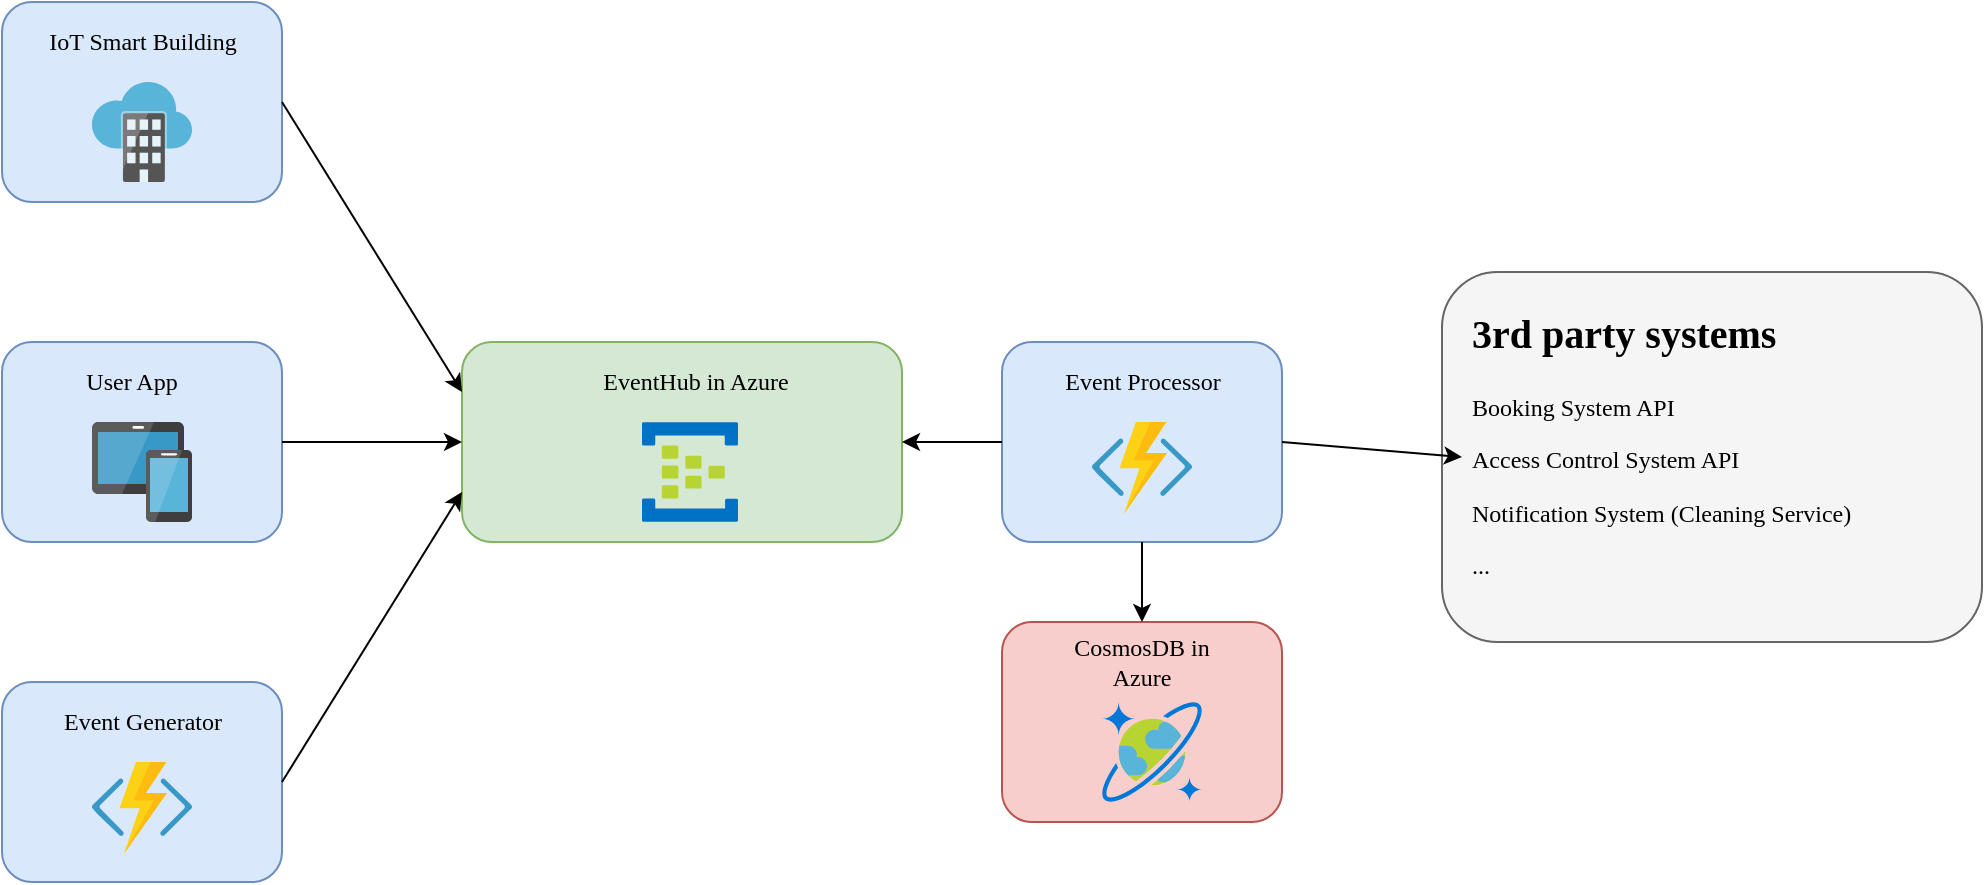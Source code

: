 <mxfile version="13.0.8" type="device"><diagram id="Pc_Z8icbRVviq0GEW1c4" name="Page-1"><mxGraphModel dx="2062" dy="769" grid="1" gridSize="10" guides="1" tooltips="1" connect="1" arrows="1" fold="1" page="1" pageScale="1" pageWidth="827" pageHeight="1169" math="0" shadow="0"><root><mxCell id="0"/><mxCell id="1" parent="0"/><mxCell id="BrnqKQ84_geGN7zzJcZa-19" value="" style="rounded=1;whiteSpace=wrap;html=1;fillColor=#f8cecc;strokeColor=#b85450;" vertex="1" parent="1"><mxGeometry x="570" y="400" width="140" height="100" as="geometry"/></mxCell><mxCell id="BrnqKQ84_geGN7zzJcZa-9" value="" style="rounded=1;whiteSpace=wrap;html=1;fillColor=#dae8fc;strokeColor=#6c8ebf;" vertex="1" parent="1"><mxGeometry x="70" y="430" width="140" height="100" as="geometry"/></mxCell><mxCell id="BrnqKQ84_geGN7zzJcZa-1" value="" style="rounded=1;whiteSpace=wrap;html=1;fillColor=#dae8fc;strokeColor=#6c8ebf;" vertex="1" parent="1"><mxGeometry x="70" y="90" width="140" height="100" as="geometry"/></mxCell><mxCell id="BrnqKQ84_geGN7zzJcZa-2" value="" style="rounded=1;whiteSpace=wrap;html=1;fillColor=#dae8fc;strokeColor=#6c8ebf;" vertex="1" parent="1"><mxGeometry x="70" y="260" width="140" height="100" as="geometry"/></mxCell><mxCell id="BrnqKQ84_geGN7zzJcZa-3" value="" style="rounded=1;whiteSpace=wrap;html=1;fillColor=#d5e8d4;strokeColor=#82b366;" vertex="1" parent="1"><mxGeometry x="300" y="260" width="220" height="100" as="geometry"/></mxCell><mxCell id="BrnqKQ84_geGN7zzJcZa-4" value="" style="aspect=fixed;html=1;points=[];align=center;image;fontSize=12;image=img/lib/mscae/Event_Hubs.svg;" vertex="1" parent="1"><mxGeometry x="390" y="300" width="48" height="50" as="geometry"/></mxCell><mxCell id="BrnqKQ84_geGN7zzJcZa-5" value="" style="aspect=fixed;html=1;points=[];align=center;image;fontSize=12;image=img/lib/mscae/Functions.svg;" vertex="1" parent="1"><mxGeometry x="115" y="470" width="50" height="46" as="geometry"/></mxCell><mxCell id="BrnqKQ84_geGN7zzJcZa-7" value="" style="aspect=fixed;html=1;points=[];align=center;image;fontSize=12;image=img/lib/mscae/CosmosDB.svg;" vertex="1" parent="1"><mxGeometry x="620" y="440" width="50" height="50" as="geometry"/></mxCell><mxCell id="BrnqKQ84_geGN7zzJcZa-8" value="" style="aspect=fixed;html=1;points=[];align=center;image;fontSize=12;image=img/lib/mscae/Software_as_a_Service.svg;" vertex="1" parent="1"><mxGeometry x="115" y="130" width="50" height="50" as="geometry"/></mxCell><mxCell id="BrnqKQ84_geGN7zzJcZa-10" value="CosmosDB in Azure" style="text;html=1;strokeColor=none;fillColor=none;align=center;verticalAlign=middle;whiteSpace=wrap;rounded=0;fontFamily=Verdana;" vertex="1" parent="1"><mxGeometry x="595" y="410" width="90" height="20" as="geometry"/></mxCell><mxCell id="BrnqKQ84_geGN7zzJcZa-11" value="IoT Smart Building" style="text;html=1;strokeColor=none;fillColor=none;align=center;verticalAlign=middle;whiteSpace=wrap;rounded=0;fontFamily=Verdana;" vertex="1" parent="1"><mxGeometry x="78.75" y="100" width="122.5" height="20" as="geometry"/></mxCell><mxCell id="BrnqKQ84_geGN7zzJcZa-13" value="User App" style="text;html=1;strokeColor=none;fillColor=none;align=center;verticalAlign=middle;whiteSpace=wrap;rounded=0;fontFamily=Verdana;" vertex="1" parent="1"><mxGeometry x="95" y="270" width="80" height="20" as="geometry"/></mxCell><mxCell id="BrnqKQ84_geGN7zzJcZa-14" value="" style="aspect=fixed;html=1;points=[];align=center;image;fontSize=12;image=img/lib/mscae/Devices_Groups.svg;" vertex="1" parent="1"><mxGeometry x="115" y="300" width="50" height="50" as="geometry"/></mxCell><mxCell id="BrnqKQ84_geGN7zzJcZa-16" value="Event Generator" style="text;html=1;strokeColor=none;fillColor=none;align=center;verticalAlign=middle;whiteSpace=wrap;rounded=0;fontFamily=Verdana;" vertex="1" parent="1"><mxGeometry x="82.5" y="440" width="115" height="20" as="geometry"/></mxCell><mxCell id="BrnqKQ84_geGN7zzJcZa-18" value="EventHub in Azure" style="text;html=1;strokeColor=none;fillColor=none;align=center;verticalAlign=middle;whiteSpace=wrap;rounded=0;fontFamily=Verdana;" vertex="1" parent="1"><mxGeometry x="354" y="270" width="126" height="20" as="geometry"/></mxCell><mxCell id="BrnqKQ84_geGN7zzJcZa-21" value="" style="rounded=1;whiteSpace=wrap;html=1;fillColor=#dae8fc;strokeColor=#6c8ebf;" vertex="1" parent="1"><mxGeometry x="570" y="260" width="140" height="100" as="geometry"/></mxCell><mxCell id="BrnqKQ84_geGN7zzJcZa-22" value="Event Processor" style="text;html=1;strokeColor=none;fillColor=none;align=center;verticalAlign=middle;whiteSpace=wrap;rounded=0;fontFamily=Verdana;" vertex="1" parent="1"><mxGeometry x="587.5" y="270" width="105" height="20" as="geometry"/></mxCell><mxCell id="BrnqKQ84_geGN7zzJcZa-23" value="" style="aspect=fixed;html=1;points=[];align=center;image;fontSize=12;image=img/lib/mscae/Functions.svg;" vertex="1" parent="1"><mxGeometry x="615" y="300" width="50" height="46" as="geometry"/></mxCell><mxCell id="BrnqKQ84_geGN7zzJcZa-25" value="" style="rounded=1;whiteSpace=wrap;html=1;fillColor=#f5f5f5;strokeColor=#666666;fontColor=#333333;" vertex="1" parent="1"><mxGeometry x="790" y="225" width="270" height="185" as="geometry"/></mxCell><mxCell id="BrnqKQ84_geGN7zzJcZa-27" value="&lt;h1&gt;&lt;font style=&quot;font-size: 20px&quot;&gt;3rd party systems&lt;/font&gt;&lt;br&gt;&lt;/h1&gt;&lt;p&gt;Booking System API&lt;/p&gt;&lt;p&gt;Access Control System API&lt;/p&gt;&lt;p&gt;Notification System (Cleaning Service)&lt;/p&gt;&lt;p&gt;...&lt;br&gt;&lt;/p&gt;&lt;p&gt;&lt;br&gt;&lt;/p&gt;&lt;p&gt;&lt;br&gt;&lt;/p&gt;" style="text;html=1;strokeColor=none;fillColor=none;spacing=5;spacingTop=-20;whiteSpace=wrap;overflow=hidden;rounded=0;fontFamily=Verdana;" vertex="1" parent="1"><mxGeometry x="800" y="235" width="220" height="165" as="geometry"/></mxCell><mxCell id="BrnqKQ84_geGN7zzJcZa-28" value="" style="endArrow=classic;html=1;exitX=1;exitY=0.5;exitDx=0;exitDy=0;entryX=0;entryY=0.25;entryDx=0;entryDy=0;" edge="1" parent="1" source="BrnqKQ84_geGN7zzJcZa-1" target="BrnqKQ84_geGN7zzJcZa-3"><mxGeometry width="50" height="50" relative="1" as="geometry"><mxPoint x="390" y="420" as="sourcePoint"/><mxPoint x="440" y="370" as="targetPoint"/></mxGeometry></mxCell><mxCell id="BrnqKQ84_geGN7zzJcZa-29" value="" style="endArrow=classic;html=1;exitX=1;exitY=0.5;exitDx=0;exitDy=0;entryX=0;entryY=0.5;entryDx=0;entryDy=0;" edge="1" parent="1" source="BrnqKQ84_geGN7zzJcZa-2" target="BrnqKQ84_geGN7zzJcZa-3"><mxGeometry width="50" height="50" relative="1" as="geometry"><mxPoint x="360" y="490" as="sourcePoint"/><mxPoint x="410" y="440" as="targetPoint"/></mxGeometry></mxCell><mxCell id="BrnqKQ84_geGN7zzJcZa-30" value="" style="endArrow=classic;html=1;exitX=1;exitY=0.5;exitDx=0;exitDy=0;entryX=0;entryY=0.75;entryDx=0;entryDy=0;" edge="1" parent="1" source="BrnqKQ84_geGN7zzJcZa-9" target="BrnqKQ84_geGN7zzJcZa-3"><mxGeometry width="50" height="50" relative="1" as="geometry"><mxPoint x="390" y="420" as="sourcePoint"/><mxPoint x="440" y="370" as="targetPoint"/></mxGeometry></mxCell><mxCell id="BrnqKQ84_geGN7zzJcZa-31" value="" style="endArrow=classic;html=1;exitX=0;exitY=0.5;exitDx=0;exitDy=0;entryX=1;entryY=0.5;entryDx=0;entryDy=0;" edge="1" parent="1" source="BrnqKQ84_geGN7zzJcZa-21" target="BrnqKQ84_geGN7zzJcZa-3"><mxGeometry width="50" height="50" relative="1" as="geometry"><mxPoint x="390" y="420" as="sourcePoint"/><mxPoint x="440" y="370" as="targetPoint"/></mxGeometry></mxCell><mxCell id="BrnqKQ84_geGN7zzJcZa-32" value="" style="endArrow=classic;html=1;entryX=0.5;entryY=0;entryDx=0;entryDy=0;exitX=0.5;exitY=1;exitDx=0;exitDy=0;" edge="1" parent="1" source="BrnqKQ84_geGN7zzJcZa-21" target="BrnqKQ84_geGN7zzJcZa-19"><mxGeometry width="50" height="50" relative="1" as="geometry"><mxPoint x="390" y="420" as="sourcePoint"/><mxPoint x="440" y="370" as="targetPoint"/></mxGeometry></mxCell><mxCell id="BrnqKQ84_geGN7zzJcZa-33" value="" style="endArrow=classic;html=1;exitX=1;exitY=0.5;exitDx=0;exitDy=0;entryX=0;entryY=0.5;entryDx=0;entryDy=0;" edge="1" parent="1" source="BrnqKQ84_geGN7zzJcZa-21" target="BrnqKQ84_geGN7zzJcZa-27"><mxGeometry width="50" height="50" relative="1" as="geometry"><mxPoint x="390" y="420" as="sourcePoint"/><mxPoint x="440" y="370" as="targetPoint"/></mxGeometry></mxCell></root></mxGraphModel></diagram></mxfile>